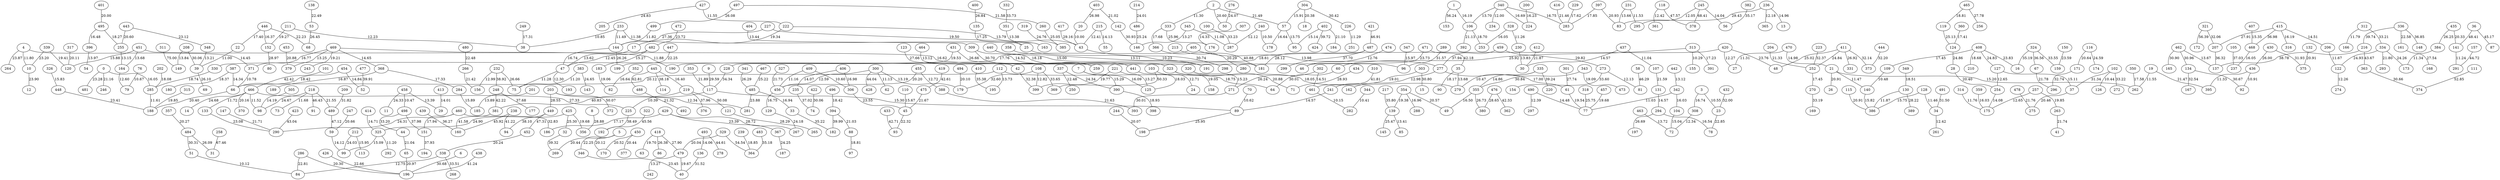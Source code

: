 graph G{
0--285 [label=16.05];
0--246 [label=21.16];
0--481 [label=23.28];
1--106 [label=16.19];
1--153 [label=56.24];
2--333 [label=11.30];
2--50 [label=20.60];
2--57 [label=21.49];
3--23 [label=10.55];
3--308 [label=16.74];
4--10 [label=11.80];
4--371 [label=14.45];
4--264 [label=23.87];
5--170 [label=20.12];
5--269 [label=20.44];
5--346 [label=22.25];
6--196 [label=30.68];
7--390 [label=15.29];
7--125 [label=16.09];
8--356 [label=28.88];
9--117 [label=29.59];
400--135 [label=26.84];
401--495 [label=20.00];
402--95 [label=15.14];
402--184 [label=21.10];
402--424 [label=39.72];
403--142 [label=21.02];
403--20 [label=26.98];
404--309 [label=13.44];
405--277 [label=13.98];
405--190 [label=17.76];
406--235 [label=14.07];
406--306 [label=16.98];
407--468 [label=15.35];
408--109 [label=17.45];
408--210 [label=18.68];
408--16 [label=23.83];
408--127 [label=24.83];
409--306 [label=10.60];
409--456 [label=11.16];
410--195 [label=35.38];
411--252 [label=24.84];
411--48 [label=25.02];
411--331 [label=26.92];
411--373 [label=32.14];
412--30 [label=21.87];
413--29 [label=14.01];
414--325 [label=14.71];
415--206 [label=14.51];
415--316 [label=16.19];
415--207 [label=27.91];
415--468 [label=36.98];
416--283 [label=21.46];
417--43 [label=29.16];
418--63 [label=19.70];
418--86 [label=26.38];
418--479 [label=27.90];
419--475 [label=42.61];
420--27 [label=12.27];
420--330 [label=18.61];
420--48 [label=23.76];
300--62 [label=11.13];
300--456 [label=12.59];
300--179 [label=13.19];
300--428 [label=44.04];
421--487 [label=46.91];
301--61 [label=27.74];
422--74 [label=30.06];
302--461 [label=14.51];
302--271 [label=26.24];
423--290 [label=43.04];
303--241 [label=19.01];
303--15 [label=30.80];
304--57 [label=15.91];
304--18 [label=20.38];
304--226 [label=30.42];
425--356 [label=19.68];
425--325 [label=24.90];
425--32 [label=25.30];
305--98 [label=14.19];
426--196 [label=22.66];
306--45 [label=23.55];
427--222 [label=11.55];
427--205 [label=24.83];
307--176 [label=14.33];
308--72 [label=12.34];
429--186 [label=17.17];
429--367 [label=23.39];
429--267 [label=28.72];
309--441 [label=14.52];
309--259 [label=30.70];
430--436 [label=26.00];
430--375 [label=31.93];
431--228 [label=19.53];
431--323 [label=26.66];
310--461 [label=41.81];
432--23 [label=32.00];
311--149 [label=75.00];
312--166 [label=11.79];
312--334 [label=33.21];
433--93 [label=42.71];
313--155 [label=10.29];
313--391 [label=17.23];
313--60 [label=25.92];
434--71 [label=28.93];
314--175 [label=11.76];
435--141 [label=20.33];
435--384 [label=26.25];
436--92 [label=10.91];
436--395 [label=11.33];
315--188 [label=19.85];
437--107 [label=11.04];
437--30 [label=14.57];
317--120 [label=20.11];
438--196 [label=41.24];
318--77 [label=25.75];
439--160 [label=36.27];
319--385 [label=24.76];
440--191 [label=15.00];
440--259 [label=18.18];
441--125 [label=18.03];
320--271 [label=15.23];
320--71 [label=20.88];
442--342 [label=13.12];
200--224 [label=16.23];
321--207 [label=32.06];
321--172 [label=56.39];
201--185 [label=13.89];
443--255 [label=20.60];
443--348 [label=23.12];
322--192 [label=45.56];
323--279 [label=18.05];
323--158 [label=19.05];
202--285 [label=18.08];
444--373 [label=32.20];
203--281 [label=12.34];
203--449 [label=28.55];
203--372 [label=50.07];
445--219 [label=16.40];
445--114 [label=38.18];
445--488 [label=62.81];
324--159 [label=33.55];
324--16 [label=35.19];
324--67 [label=36.56];
325--292 [label=11.20];
325--99 [label=15.09];
446--152 [label=16.37];
446--22 [label=17.40];
446--68 [label=22.23];
204--252 [label=21.33];
326--448 [label=15.83];
447--199 [label=22.25];
206--122 [label=11.67];
448--188 [label=23.41];
327--456 [label=21.73];
328--230 [label=11.26];
328--253 [label=16.05];
207--137 [label=36.32];
449--94 [label=38.10];
449--452 [label=47.31];
208--149 [label=13.84];
208--39 [label=30.06];
329--479 [label=20.04];
329--364 [label=54.54];
209--489 [label=31.82];
450--377 [label=20.44];
450--170 [label=20.52];
451--164 [label=13.68];
451--120 [label=15.88];
451--96 [label=16.62];
330--285 [label=18.74];
452--338 [label=20.24];
211--38 [label=12.23];
211--152 [label=19.27];
453--379 [label=20.88];
332--351 [label=33.73];
333--366 [label=17.68];
333--176 [label=25.96];
454--52 [label=14.84];
454--66 [label=18.42];
212--113 [label=15.95];
212--99 [label=24.03];
455--388 [label=12.72];
455--456 [label=20.20];
334--293 [label=21.80];
334--173 [label=24.26];
334--122 [label=24.93];
213--181 [label=40.88];
335--279 [label=10.47];
335--355 [label=14.86];
335--220 [label=39.24];
456--129 [label=16.75];
214--486 [label=24.01];
215--43 [label=12.41];
215--55 [label=14.13];
457--77 [label=19.68];
336--161 [label=22.58];
336--148 [label=36.85];
336--216 [label=39.74];
458--498 [label=10.47];
458--29 [label=13.39];
458--11 [label=24.33];
337--250 [label=12.48];
337--390 [label=24.34];
216--137 [label=38.78];
216--363 [label=43.67];
338--84 [label=12.75];
338--268 [label=33.51];
459--273 [label=29.82];
459--277 [label=37.94];
217--139 [label=35.80];
218--73 [label=11.68];
218--489 [label=21.55];
218--98 [label=24.67];
218--91 [label=46.43];
339--120 [label=19.41];
339--10 [label=23.20];
219--225 [label=10.39];
219--376 [label=37.96];
219--121 [label=50.08];
460--151 [label=17.94];
460--290 [label=24.31];
460--186 [label=32.83];
461--282 [label=10.15];
340--234 [label=12.00];
340--106 [label=13.70];
340--224 [label=16.69];
340--283 [label=16.75];
462--137 [label=13.67];
462--165 [label=30.90];
462--134 [label=30.96];
341--485 [label=26.29];
342--77 [label=11.03];
342--104 [label=16.03];
221--125 [label=13.27];
221--399 [label=19.77];
463--72 [label=13.72];
100--287 [label=33.23];
222--43 [label=13.79];
222--17 [label=19.34];
464--42 [label=13.12];
343--473 [label=19.09];
343--355 [label=30.84];
101--466 [label=42.42];
344--282 [label=10.41];
102--126 [label=10.44];
102--37 [label=31.34];
102--272 [label=33.22];
465--119 [label=18.81];
465--256 [label=27.78];
223--252 [label=32.37];
345--287 [label=11.08];
345--146 [label=13.27];
466--98 [label=11.52];
466--133 [label=11.72];
466--370 [label=20.16];
466--14 [label=24.68];
466--225 [label=27.33];
103--24 [label=12.71];
103--369 [label=50.33];
225--192 [label=38.49];
104--72 [label=15.04];
346--40 [label=23.45];
467--485 [label=25.22];
226--251 [label=11.29];
468--237 [label=16.05];
347--96 [label=15.97];
105--237 [label=37.03];
469--190 [label=11.88];
469--379 [label=13.25];
469--368 [label=14.65];
469--371 [label=16.77];
469--243 [label=19.21];
348--39 [label=13.21];
106--253 [label=18.70];
106--392 [label=21.13];
227--163 [label=19.50];
227--144 [label=27.36];
107--131 [label=21.59];
349--130 [label=18.51];
228--117 [label=34.34];
108--399 [label=12.82];
108--179 [label=32.60];
108--369 [label=33.65];
229--283 [label=17.62];
109--140 [label=10.48];
470--27 [label=11.31];
470--21 [label=14.98];
350--262 [label=17.58];
471--46 [label=23.73];
471--35 [label=42.18];
230--30 [label=13.83];
351--25 [label=13.38];
472--482 [label=23.72];
231--295 [label=11.53];
231--83 [label=13.66];
110--45 [label=15.67];
352--82 [label=16.64];
474--46 [label=12.76];
232--156 [label=12.99];
232--75 [label=26.66];
232--248 [label=38.92];
353--117 [label=21.89];
111--374 [label=52.85];
233--38 [label=10.85];
233--25 [label=11.38];
233--144 [label=11.49];
112--195 [label=13.73];
112--64 [label=18.75];
112--66 [label=20.12];
354--288 [label=16.96];
354--139 [label=19.38];
354--49 [label=20.57];
475--45 [label=21.67];
355--49 [label=16.50];
355--380 [label=26.73];
476--380 [label=28.65];
476--362 [label=42.33];
235--74 [label=37.02];
477--52 [label=39.91];
236--365 [label=12.18];
236--13 [label=14.96];
236--83 [label=29.43];
357--484 [label=20.27];
115--386 [label=20.91];
478--275 [label=21.76];
358--191 [label=13.11];
479--242 [label=13.27];
479--40 [label=19.67];
116--171 [label=20.64];
116--174 [label=24.59];
117--89 [label=15.30];
117--381 [label=40.83];
359--175 [label=16.03];
238--94 [label=41.22];
238--160 [label=45.92];
118--361 [label=12.42];
118--378 [label=47.57];
239--364 [label=18.85];
119--124 [label=25.13];
10--12 [label=23.90];
17--47 [label=13.62];
19--262 [label=11.55];
19--395 [label=21.47];
480--266 [label=22.48];
360--124 [label=17.41];
240--178 [label=10.50];
240--287 [label=12.12];
482--47 [label=12.45];
482--183 [label=15.27];
241--89 [label=14.57];
483--364 [label=35.18];
484--31 [label=26.09];
484--51 [label=30.31];
121--265 [label=28.29];
363--374 [label=30.66];
122--274 [label=12.26];
485--33 [label=16.94];
485--281 [label=23.88];
244--198 [label=20.07];
486--146 [label=25.24];
123--42 [label=27.66];
245--295 [label=12.05];
245--56 [label=14.04];
245--378 [label=68.41];
124--28 [label=24.86];
366--280 [label=20.29];
487--181 [label=28.12];
487--299 [label=37.70];
488--492 [label=21.32];
367--187 [label=24.25];
368--189 [label=16.87];
368--284 [label=17.33];
247--59 [label=20.66];
489--59 [label=47.12];
127--254 [label=12.65];
127--37 [label=15.11];
248--177 [label=37.68];
248--381 [label=42.22];
128--34 [label=11.46];
128--386 [label=15.75];
249--38 [label=17.31];
129--267 [label=24.18];
20--43 [label=10.00];
21--140 [label=11.47];
21--262 [label=15.20];
21--26 [label=20.91];
22--39 [label=11.00];
23--78 [label=22.85];
25--181 [label=10.23];
28--254 [label=20.40];
490--297 [label=12.39];
490--77 [label=14.48];
491--34 [label=31.50];
371--66 [label=10.78];
130--386 [label=11.87];
130--389 [label=28.22];
493--136 [label=14.06];
493--278 [label=44.61];
131--294 [label=14.57];
252--270 [label=17.45];
494--179 [label=20.10];
495--396 [label=16.48];
495--255 [label=18.27];
132--375 [label=20.91];
133--290 [label=23.08];
254--175 [label=14.08];
496--394 [label=18.42];
255--164 [label=13.15];
497--260 [label=21.58];
497--499 [label=26.08];
134--92 [label=30.67];
134--167 [label=32.54];
498--44 [label=33.20];
498--151 [label=37.98];
135--163 [label=17.25];
499--144 [label=11.82];
257--175 [label=12.65];
257--263 [label=19.85];
136--40 [label=31.52];
258--31 [label=67.46];
138--53 [label=22.49];
139--85 [label=13.41];
139--145 [label=25.47];
32--269 [label=39.32];
33--182 [label=35.22];
34--261 [label=12.42];
35--279 [label=13.68];
35--90 [label=18.17];
36--87 [label=45.17];
36--141 [label=48.41];
37--275 [label=20.46];
39--69 [label=26.10];
260--385 [label=25.05];
381--160 [label=41.58];
140--386 [label=15.82];
382--56 [label=35.17];
383--75 [label=11.20];
383--143 [label=24.65];
141--291 [label=11.24];
384--173 [label=11.34];
263--41 [label=21.74];
142--146 [label=30.93];
144--47 [label=16.74];
144--199 [label=26.26];
387--66 [label=14.34];
387--180 [label=18.37];
266--156 [label=21.42];
388--393 [label=21.63];
147--290 [label=21.71];
42--399 [label=32.38];
43--298 [label=30.74];
44--65 [label=21.04];
45--93 [label=22.32];
47--75 [label=11.28];
47--193 [label=12.30];
390--398 [label=18.93];
270--169 [label=33.19];
271--393 [label=30.01];
150--159 [label=23.59];
151--194 [label=37.93];
273--81 [label=12.13];
273--154 [label=33.60];
152--80 [label=28.97];
394--88 [label=21.03];
394--182 [label=39.99];
396--54 [label=13.97];
397--283 [label=17.85];
397--83 [label=20.93];
276--50 [label=24.07];
277--162 [label=12.98];
277--61 [label=17.00];
157--291 [label=44.72];
51--84 [label=10.12];
53--68 [label=26.45];
57--95 [label=13.75];
57--178 [label=16.64];
58--81 [label=46.29];
59--99 [label=14.12];
161--168 [label=27.54];
284--185 [label=15.89];
285--188 [label=11.61];
164--79 [label=12.60];
286--196 [label=20.30];
286--84 [label=22.81];
289--96 [label=31.57];
60--64 [label=30.01];
61--77 [label=19.54];
65--196 [label=20.97];
66--188 [label=20.40];
67--296 [label=21.78];
171--296 [label=32.74];
294--78 [label=16.54];
294--197 [label=26.69];
70--89 [label=10.62];
76--79 [label=10.67];
183--82 [label=19.06];
88--97 [label=18.81];
89--198 [label=25.95];
}